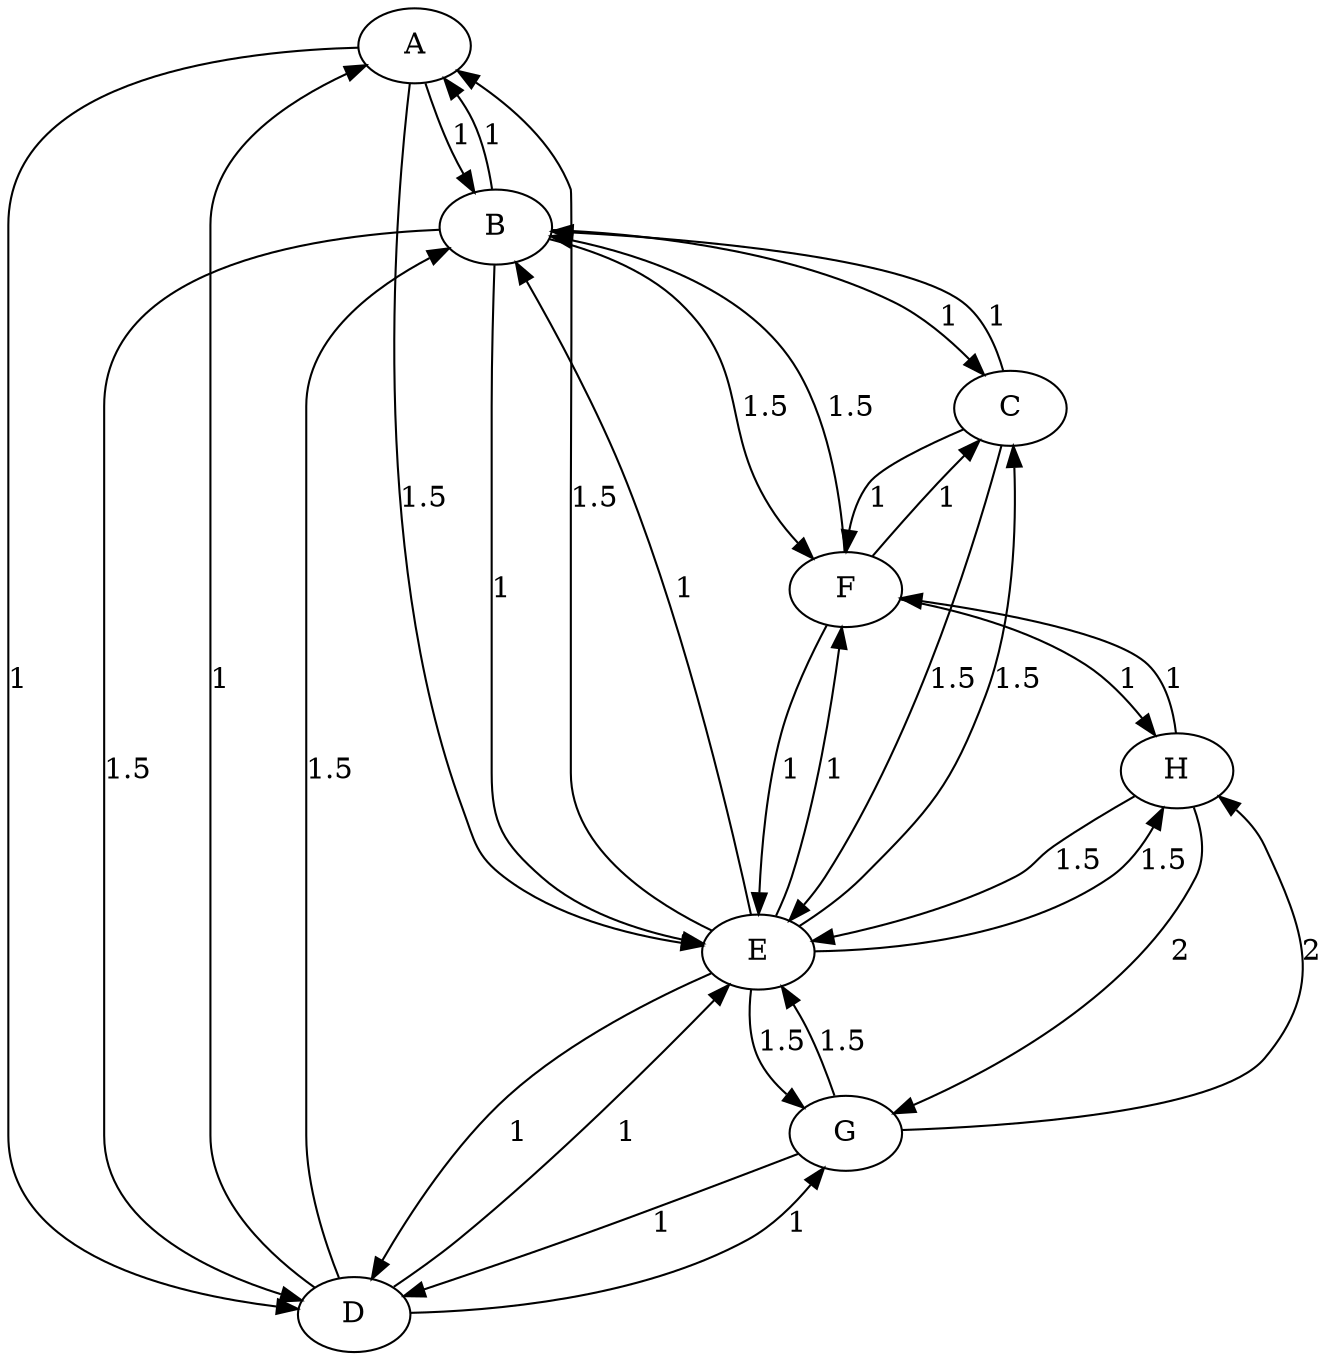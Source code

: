 digraph{
    A -> B [label="1"]
    A -> D [label="1"]
    A -> E [label="1.5"]
    B -> A [label="1"]
    B -> D [label="1.5"]
    B -> E [label="1"]
    B -> F [label="1.5"]
    B -> C [label="1"]
    C -> B [label="1"]
    C -> E [label="1.5"]
    C -> F [label="1"]
    D -> A [label="1"]
    D -> B [label="1.5"]
    D -> E [label="1"]
    D -> G [label="1"]
    E -> A [label="1.5"]
    E -> B [label="1"]
    E -> C [label="1.5"]
    E -> D [label="1"]
    E -> F [label="1"]
    E -> G [label="1.5"]
    E -> H [label="1.5"]
    F -> B [label="1.5"]
    F -> C [label="1"]
    F -> E [label="1"]
    F -> H [label="1"]
    G -> D [label="1"]
    G -> E [label="1.5"]
    G -> H [label="2"]
    H -> E [label="1.5"]
    H -> F [label="1"]
    H -> G [label="2"]
}